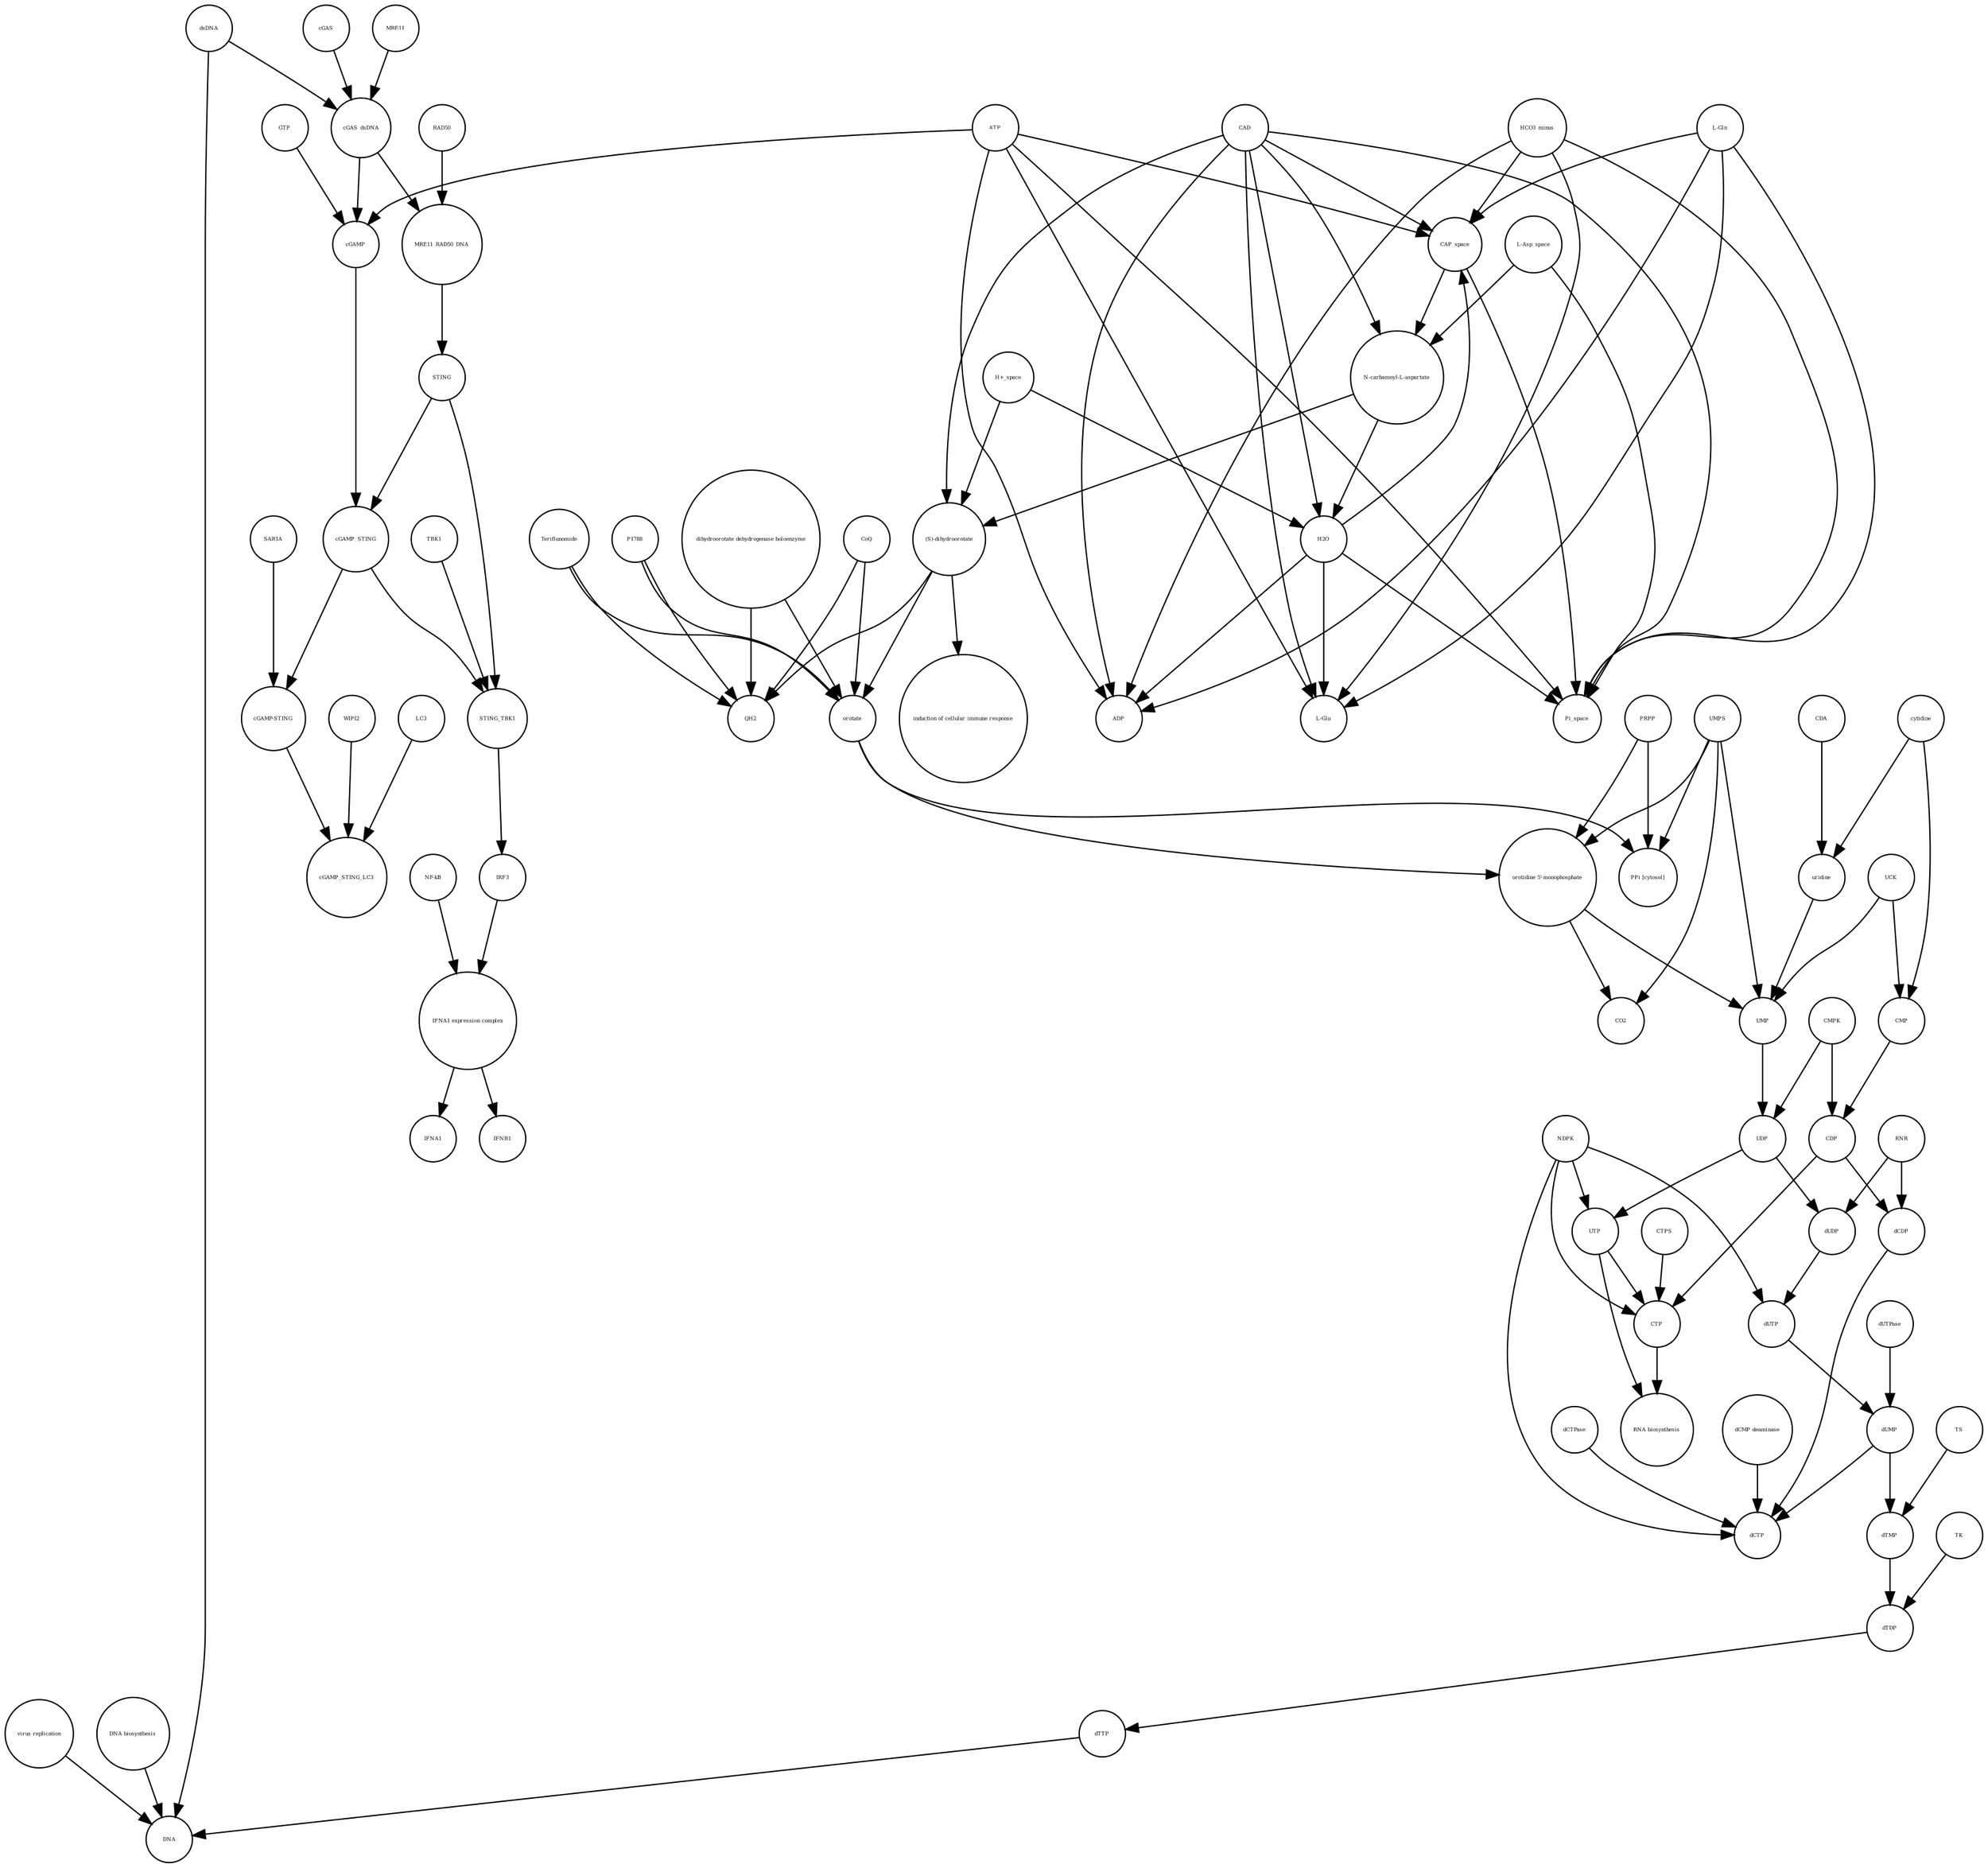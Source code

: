 strict digraph  {
UTP [annotation="", bipartite=0, cls="simple chemical", fontsize=4, label=UTP, shape=circle];
"RNA biosynthesis" [annotation="urn_miriam_obo.go_GO%3A0032774", bipartite=0, cls=phenotype, fontsize=4, label="RNA biosynthesis", shape=circle];
CTP [annotation="", bipartite=0, cls="simple chemical", fontsize=4, label=CTP, shape=circle];
"(S)-dihydroorotate" [annotation="", bipartite=0, cls="simple chemical", fontsize=4, label="(S)-dihydroorotate", shape=circle];
"induction of cellular immune response" [annotation="", bipartite=0, cls=phenotype, fontsize=4, label="induction of cellular immune response", shape=circle];
cGAMP_STING_LC3 [annotation="", bipartite=0, cls=complex, fontsize=4, label=cGAMP_STING_LC3, shape=circle];
P1788 [annotation="", bipartite=0, cls="simple chemical", fontsize=4, label=P1788, shape=circle];
UMPS [annotation="", bipartite=0, cls="macromolecule multimer", fontsize=4, label=UMPS, shape=circle];
RAD50 [annotation="", bipartite=0, cls="macromolecule multimer", fontsize=4, label=RAD50, shape=circle];
TK [annotation="", bipartite=0, cls=macromolecule, fontsize=4, label=TK, shape=circle];
CMPK [annotation="", bipartite=0, cls=macromolecule, fontsize=4, label=CMPK, shape=circle];
CAP_space [annotation="", bipartite=0, cls="simple chemical", fontsize=4, label=CAP_space, shape=circle];
UMP [annotation="", bipartite=0, cls="simple chemical", fontsize=4, label=UMP, shape=circle];
GTP [annotation="", bipartite=0, cls="simple chemical", fontsize=4, label=GTP, shape=circle];
"dihydroorotate dehydrogenase holoenzyme" [annotation="", bipartite=0, cls="simple chemical", fontsize=4, label="dihydroorotate dehydrogenase holoenzyme", shape=circle];
MRE11_RAD50_DNA [annotation="", bipartite=0, cls=complex, fontsize=4, label=MRE11_RAD50_DNA, shape=circle];
DNA [annotation="", bipartite=0, cls="nucleic acid feature", fontsize=4, label=DNA, shape=circle];
WIPI2 [annotation="", bipartite=0, cls=macromolecule, fontsize=4, label=WIPI2, shape=circle];
cGAMP_STING [annotation="", bipartite=0, cls=complex, fontsize=4, label=cGAMP_STING, shape=circle];
CoQ [annotation="", bipartite=0, cls="simple chemical", fontsize=4, label=CoQ, shape=circle];
HCO3_minus [annotation="", bipartite=0, cls="simple chemical", fontsize=4, label=HCO3_minus, shape=circle];
CMP [annotation="", bipartite=0, cls="simple chemical", fontsize=4, label=CMP, shape=circle];
dUTP [annotation="", bipartite=0, cls="simple chemical", fontsize=4, label=dUTP, shape=circle];
"N-carbamoyl-L-aspartate" [annotation="", bipartite=0, cls="simple chemical", fontsize=4, label="N-carbamoyl-L-aspartate", shape=circle];
Pi_space [annotation="", bipartite=0, cls="simple chemical", fontsize=4, label=Pi_space, shape=circle];
"virus replication" [annotation="", bipartite=0, cls=phenotype, fontsize=4, label="virus replication", shape=circle];
"orotidine 5'-monophosphate" [annotation="", bipartite=0, cls="simple chemical", fontsize=4, label="orotidine 5'-monophosphate", shape=circle];
ADP [annotation="", bipartite=0, cls="simple chemical", fontsize=4, label=ADP, shape=circle];
cGAMP [annotation="", bipartite=0, cls="simple chemical", fontsize=4, label=cGAMP, shape=circle];
QH2 [annotation="", bipartite=0, cls="simple chemical", fontsize=4, label=QH2, shape=circle];
"dCMP deaminase" [annotation="", bipartite=0, cls=macromolecule, fontsize=4, label="dCMP deaminase", shape=circle];
LC3 [annotation="", bipartite=0, cls=macromolecule, fontsize=4, label=LC3, shape=circle];
uridine [annotation="", bipartite=0, cls="simple chemical", fontsize=4, label=uridine, shape=circle];
"IFNA1 expression complex" [annotation="", bipartite=0, cls=complex, fontsize=4, label="IFNA1 expression complex", shape=circle];
UCK [annotation="", bipartite=0, cls=macromolecule, fontsize=4, label=UCK, shape=circle];
TS [annotation="", bipartite=0, cls=macromolecule, fontsize=4, label=TS, shape=circle];
UDP [annotation="", bipartite=0, cls="simple chemical", fontsize=4, label=UDP, shape=circle];
PRPP [annotation="", bipartite=0, cls="simple chemical", fontsize=4, label=PRPP, shape=circle];
H2O [annotation="", bipartite=0, cls="simple chemical", fontsize=4, label=H2O, shape=circle];
CAD [annotation="", bipartite=0, cls=macromolecule, fontsize=4, label=CAD, shape=circle];
CO2 [annotation="", bipartite=0, cls="simple chemical", fontsize=4, label=CO2, shape=circle];
dCTP [annotation="", bipartite=0, cls="simple chemical", fontsize=4, label=dCTP, shape=circle];
"cGAMP-STING" [annotation="", bipartite=0, cls=complex, fontsize=4, label="cGAMP-STING", shape=circle];
IFNB1 [annotation="", bipartite=0, cls="nucleic acid feature", fontsize=4, label=IFNB1, shape=circle];
"DNA biosynthesis" [annotation="urn_miriam_obo.go_GO%3A0071897", bipartite=0, cls=phenotype, fontsize=4, label="DNA biosynthesis", shape=circle];
STING [annotation="", bipartite=0, cls="macromolecule multimer", fontsize=4, label=STING, shape=circle];
"L-Glu" [annotation="", bipartite=0, cls="simple chemical", fontsize=4, label="L-Glu", shape=circle];
dsDNA [annotation="", bipartite=0, cls="simple chemical", fontsize=4, label=dsDNA, shape=circle];
TBK1 [annotation="", bipartite=0, cls=macromolecule, fontsize=4, label=TBK1, shape=circle];
dCTPase [annotation="", bipartite=0, cls=macromolecule, fontsize=4, label=dCTPase, shape=circle];
CDA [annotation="", bipartite=0, cls=macromolecule, fontsize=4, label=CDA, shape=circle];
IFNA1 [annotation="", bipartite=0, cls="nucleic acid feature", fontsize=4, label=IFNA1, shape=circle];
dUTPase [annotation="", bipartite=0, cls=macromolecule, fontsize=4, label=dUTPase, shape=circle];
CDP [annotation="", bipartite=0, cls="simple chemical", fontsize=4, label=CDP, shape=circle];
"L-Asp_space" [annotation="", bipartite=0, cls="simple chemical", fontsize=4, label="L-Asp_space", shape=circle];
IRF3 [annotation="", bipartite=0, cls="macromolecule multimer", fontsize=4, label=IRF3, shape=circle];
"H+_space" [annotation="", bipartite=0, cls="simple chemical", fontsize=4, label="H+_space", shape=circle];
CTPS [annotation="", bipartite=0, cls=macromolecule, fontsize=4, label=CTPS, shape=circle];
dUMP [annotation="", bipartite=0, cls="simple chemical", fontsize=4, label=dUMP, shape=circle];
"NF-kB" [annotation="", bipartite=0, cls=complex, fontsize=4, label="NF-kB", shape=circle];
RNR [annotation="", bipartite=0, cls=macromolecule, fontsize=4, label=RNR, shape=circle];
dTTP [annotation="", bipartite=0, cls="simple chemical", fontsize=4, label=dTTP, shape=circle];
MRE11 [annotation="", bipartite=0, cls="macromolecule multimer", fontsize=4, label=MRE11, shape=circle];
SAR1A [annotation="", bipartite=0, cls=macromolecule, fontsize=4, label=SAR1A, shape=circle];
Teriflunomide [annotation="", bipartite=0, cls="simple chemical", fontsize=4, label=Teriflunomide, shape=circle];
"PPi [cytosol]" [annotation="", bipartite=0, cls="simple chemical", fontsize=4, label="PPi [cytosol]", shape=circle];
cytidine [annotation="", bipartite=0, cls="simple chemical", fontsize=4, label=cytidine, shape=circle];
"L-Gln" [annotation="", bipartite=0, cls="simple chemical", fontsize=4, label="L-Gln", shape=circle];
NDPK [annotation="", bipartite=0, cls=macromolecule, fontsize=4, label=NDPK, shape=circle];
orotate [annotation="", bipartite=0, cls="simple chemical", fontsize=4, label=orotate, shape=circle];
STING_TBK1 [annotation="", bipartite=0, cls=complex, fontsize=4, label=STING_TBK1, shape=circle];
dCDP [annotation="", bipartite=0, cls="simple chemical", fontsize=4, label=dCDP, shape=circle];
dTMP [annotation="", bipartite=0, cls="simple chemical", fontsize=4, label=dTMP, shape=circle];
dTDP [annotation="", bipartite=0, cls="simple chemical", fontsize=4, label=dTDP, shape=circle];
cGAS [annotation="", bipartite=0, cls=macromolecule, fontsize=4, label=cGAS, shape=circle];
cGAS_dsDNA [annotation="", bipartite=0, cls=complex, fontsize=4, label=cGAS_dsDNA, shape=circle];
dUDP [annotation="", bipartite=0, cls="simple chemical", fontsize=4, label=dUDP, shape=circle];
ATP [annotation="", bipartite=0, cls="simple chemical", fontsize=4, label=ATP, shape=circle];
UTP -> "RNA biosynthesis"  [annotation="", interaction_type="necessary stimulation"];
UTP -> CTP  [annotation="", interaction_type=production];
CTP -> "RNA biosynthesis"  [annotation="", interaction_type="necessary stimulation"];
"(S)-dihydroorotate" -> "induction of cellular immune response"  [annotation="", interaction_type="necessary stimulation"];
"(S)-dihydroorotate" -> QH2  [annotation="", interaction_type=production];
"(S)-dihydroorotate" -> orotate  [annotation="", interaction_type=production];
P1788 -> QH2  [annotation=urn_miriam_reactome_REACT_1698, interaction_type=inhibition];
P1788 -> orotate  [annotation=urn_miriam_reactome_REACT_1698, interaction_type=inhibition];
UMPS -> CO2  [annotation=urn_miriam_reactome_REACT_1698, interaction_type=catalysis];
UMPS -> UMP  [annotation=urn_miriam_reactome_REACT_1698, interaction_type=catalysis];
UMPS -> "orotidine 5'-monophosphate"  [annotation=urn_miriam_reactome_REACT_1698, interaction_type=catalysis];
UMPS -> "PPi [cytosol]"  [annotation=urn_miriam_reactome_REACT_1698, interaction_type=catalysis];
RAD50 -> MRE11_RAD50_DNA  [annotation="", interaction_type=production];
TK -> dTDP  [annotation="", interaction_type=catalysis];
CMPK -> CDP  [annotation="", interaction_type=catalysis];
CMPK -> UDP  [annotation="", interaction_type=catalysis];
CAP_space -> Pi_space  [annotation="", interaction_type=production];
CAP_space -> "N-carbamoyl-L-aspartate"  [annotation="", interaction_type=production];
UMP -> UDP  [annotation="", interaction_type=production];
GTP -> cGAMP  [annotation="", interaction_type=production];
"dihydroorotate dehydrogenase holoenzyme" -> QH2  [annotation=urn_miriam_reactome_REACT_1698, interaction_type=catalysis];
"dihydroorotate dehydrogenase holoenzyme" -> orotate  [annotation=urn_miriam_reactome_REACT_1698, interaction_type=catalysis];
MRE11_RAD50_DNA -> STING  [annotation="", interaction_type=catalysis];
WIPI2 -> cGAMP_STING_LC3  [annotation="", interaction_type=catalysis];
cGAMP_STING -> "cGAMP-STING"  [annotation="", interaction_type=production];
cGAMP_STING -> STING_TBK1  [annotation="", interaction_type=production];
CoQ -> QH2  [annotation="", interaction_type=production];
CoQ -> orotate  [annotation="", interaction_type=production];
HCO3_minus -> "L-Glu"  [annotation="", interaction_type=production];
HCO3_minus -> ADP  [annotation="", interaction_type=production];
HCO3_minus -> CAP_space  [annotation="", interaction_type=production];
HCO3_minus -> Pi_space  [annotation="", interaction_type=production];
CMP -> CDP  [annotation="", interaction_type=production];
dUTP -> dUMP  [annotation="", interaction_type=production];
"N-carbamoyl-L-aspartate" -> H2O  [annotation="", interaction_type=production];
"N-carbamoyl-L-aspartate" -> "(S)-dihydroorotate"  [annotation="", interaction_type=production];
"virus replication" -> DNA  [annotation="", interaction_type=inhibition];
"orotidine 5'-monophosphate" -> CO2  [annotation="", interaction_type=production];
"orotidine 5'-monophosphate" -> UMP  [annotation="", interaction_type=production];
cGAMP -> cGAMP_STING  [annotation="", interaction_type=production];
"dCMP deaminase" -> dCTP  [annotation="", interaction_type=catalysis];
LC3 -> cGAMP_STING_LC3  [annotation="", interaction_type=production];
uridine -> UMP  [annotation="", interaction_type=production];
"IFNA1 expression complex" -> IFNB1  [annotation="", interaction_type=stimulation];
"IFNA1 expression complex" -> IFNA1  [annotation="", interaction_type=stimulation];
UCK -> CMP  [annotation="", interaction_type=catalysis];
UCK -> UMP  [annotation="", interaction_type=catalysis];
TS -> dTMP  [annotation="", interaction_type=catalysis];
UDP -> UTP  [annotation="", interaction_type=production];
UDP -> dUDP  [annotation="", interaction_type=production];
PRPP -> "orotidine 5'-monophosphate"  [annotation="", interaction_type=production];
PRPP -> "PPi [cytosol]"  [annotation="", interaction_type=production];
H2O -> "L-Glu"  [annotation="", interaction_type=production];
H2O -> ADP  [annotation="", interaction_type=production];
H2O -> CAP_space  [annotation="", interaction_type=production];
H2O -> Pi_space  [annotation="", interaction_type=production];
CAD -> "N-carbamoyl-L-aspartate"  [annotation=urn_miriam_reactome_REACT_1698, interaction_type=catalysis];
CAD -> Pi_space  [annotation=urn_miriam_reactome_REACT_1698, interaction_type=catalysis];
CAD -> "(S)-dihydroorotate"  [annotation=urn_miriam_reactome_REACT_1698, interaction_type=catalysis];
CAD -> H2O  [annotation=urn_miriam_reactome_REACT_1698, interaction_type=catalysis];
CAD -> ADP  [annotation=urn_miriam_reactome_REACT_1698, interaction_type=catalysis];
CAD -> "L-Glu"  [annotation=urn_miriam_reactome_REACT_1698, interaction_type=catalysis];
CAD -> CAP_space  [annotation=urn_miriam_reactome_REACT_1698, interaction_type=catalysis];
"cGAMP-STING" -> cGAMP_STING_LC3  [annotation="", interaction_type=production];
"DNA biosynthesis" -> DNA  [annotation="", interaction_type=catalysis];
STING -> cGAMP_STING  [annotation="", interaction_type=production];
STING -> STING_TBK1  [annotation="", interaction_type=production];
dsDNA -> cGAS_dsDNA  [annotation="", interaction_type=production];
dsDNA -> DNA  [annotation="", interaction_type=production];
TBK1 -> STING_TBK1  [annotation="", interaction_type=production];
dCTPase -> dCTP  [annotation="", interaction_type=catalysis];
CDA -> uridine  [annotation="", interaction_type=catalysis];
dUTPase -> dUMP  [annotation="", interaction_type=catalysis];
CDP -> CTP  [annotation="", interaction_type=production];
CDP -> dCDP  [annotation="", interaction_type=production];
"L-Asp_space" -> Pi_space  [annotation="", interaction_type=production];
"L-Asp_space" -> "N-carbamoyl-L-aspartate"  [annotation="", interaction_type=production];
IRF3 -> "IFNA1 expression complex"  [annotation="", interaction_type=production];
"H+_space" -> H2O  [annotation="", interaction_type=production];
"H+_space" -> "(S)-dihydroorotate"  [annotation="", interaction_type=production];
CTPS -> CTP  [annotation="", interaction_type=catalysis];
dUMP -> dCTP  [annotation="", interaction_type=production];
dUMP -> dTMP  [annotation="", interaction_type=production];
"NF-kB" -> "IFNA1 expression complex"  [annotation="", interaction_type=production];
RNR -> dUDP  [annotation="", interaction_type=catalysis];
RNR -> dCDP  [annotation="", interaction_type=catalysis];
dTTP -> DNA  [annotation="", interaction_type=production];
MRE11 -> cGAS_dsDNA  [annotation="", interaction_type=production];
SAR1A -> "cGAMP-STING"  [annotation="", interaction_type=catalysis];
Teriflunomide -> QH2  [annotation=urn_miriam_reactome_REACT_1698, interaction_type=inhibition];
Teriflunomide -> orotate  [annotation=urn_miriam_reactome_REACT_1698, interaction_type=inhibition];
cytidine -> CMP  [annotation="", interaction_type=production];
cytidine -> uridine  [annotation="", interaction_type=production];
"L-Gln" -> "L-Glu"  [annotation="", interaction_type=production];
"L-Gln" -> ADP  [annotation="", interaction_type=production];
"L-Gln" -> CAP_space  [annotation="", interaction_type=production];
"L-Gln" -> Pi_space  [annotation="", interaction_type=production];
NDPK -> dCTP  [annotation="", interaction_type=catalysis];
NDPK -> dUTP  [annotation="", interaction_type=catalysis];
NDPK -> UTP  [annotation="", interaction_type=catalysis];
NDPK -> CTP  [annotation="", interaction_type=catalysis];
orotate -> "orotidine 5'-monophosphate"  [annotation="", interaction_type=production];
orotate -> "PPi [cytosol]"  [annotation="", interaction_type=production];
STING_TBK1 -> IRF3  [annotation="", interaction_type=catalysis];
dCDP -> dCTP  [annotation="", interaction_type=production];
dTMP -> dTDP  [annotation="", interaction_type=production];
dTDP -> dTTP  [annotation="", interaction_type=production];
cGAS -> cGAS_dsDNA  [annotation="", interaction_type=production];
cGAS_dsDNA -> MRE11_RAD50_DNA  [annotation="", interaction_type=production];
cGAS_dsDNA -> cGAMP  [annotation="", interaction_type=catalysis];
dUDP -> dUTP  [annotation="", interaction_type=production];
ATP -> cGAMP  [annotation="", interaction_type=production];
ATP -> ADP  [annotation="", interaction_type=production];
ATP -> "L-Glu"  [annotation="", interaction_type=production];
ATP -> CAP_space  [annotation="", interaction_type=production];
ATP -> Pi_space  [annotation="", interaction_type=production];
}
